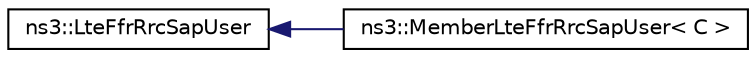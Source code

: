 digraph "Graphical Class Hierarchy"
{
 // LATEX_PDF_SIZE
  edge [fontname="Helvetica",fontsize="10",labelfontname="Helvetica",labelfontsize="10"];
  node [fontname="Helvetica",fontsize="10",shape=record];
  rankdir="LR";
  Node0 [label="ns3::LteFfrRrcSapUser",height=0.2,width=0.4,color="black", fillcolor="white", style="filled",URL="$classns3_1_1_lte_ffr_rrc_sap_user.html",tooltip="Service Access Point (SAP) offered by the eNodeB RRC instance to the Frequency Reuse algorithm instan..."];
  Node0 -> Node1 [dir="back",color="midnightblue",fontsize="10",style="solid",fontname="Helvetica"];
  Node1 [label="ns3::MemberLteFfrRrcSapUser\< C \>",height=0.2,width=0.4,color="black", fillcolor="white", style="filled",URL="$classns3_1_1_member_lte_ffr_rrc_sap_user.html",tooltip="Template for the implementation of the LteFfrRrcSapUser as a member of an owner class of type C to wh..."];
}
